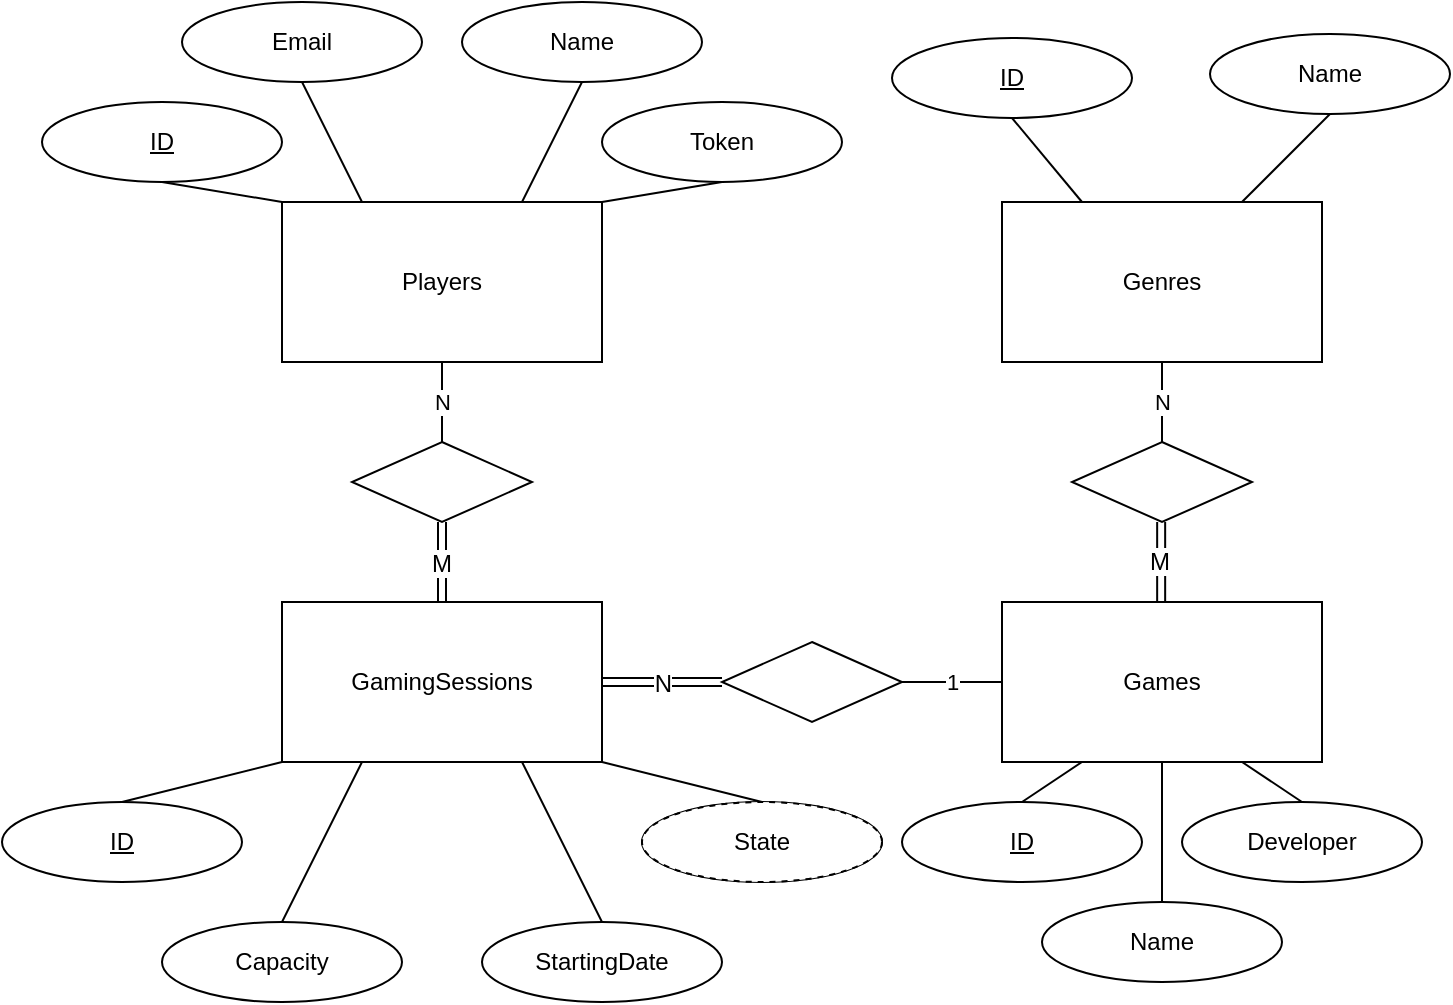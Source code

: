 <mxfile version="21.2.1" type="device">
  <diagram name="Página-1" id="z324TEOrU-183ulHGksf">
    <mxGraphModel dx="1098" dy="544" grid="0" gridSize="10" guides="1" tooltips="1" connect="1" arrows="1" fold="1" page="0" pageScale="1" pageWidth="827" pageHeight="1169" math="0" shadow="0">
      <root>
        <mxCell id="0" />
        <mxCell id="1" parent="0" />
        <mxCell id="6Yoo9tXCnkD-jUMWkpFX-2" value="Players" style="rounded=0;whiteSpace=wrap;html=1;" parent="1" vertex="1">
          <mxGeometry x="160" y="160" width="160" height="80" as="geometry" />
        </mxCell>
        <mxCell id="6Yoo9tXCnkD-jUMWkpFX-3" value="GamingSessions" style="rounded=0;whiteSpace=wrap;html=1;" parent="1" vertex="1">
          <mxGeometry x="160" y="360" width="160" height="80" as="geometry" />
        </mxCell>
        <mxCell id="6Yoo9tXCnkD-jUMWkpFX-4" value="Games" style="rounded=0;whiteSpace=wrap;html=1;" parent="1" vertex="1">
          <mxGeometry x="520" y="360" width="160" height="80" as="geometry" />
        </mxCell>
        <mxCell id="6Yoo9tXCnkD-jUMWkpFX-6" value="Genres" style="rounded=0;whiteSpace=wrap;html=1;" parent="1" vertex="1">
          <mxGeometry x="520" y="160" width="160" height="80" as="geometry" />
        </mxCell>
        <mxCell id="6Yoo9tXCnkD-jUMWkpFX-7" value="" style="rhombus;whiteSpace=wrap;html=1;" parent="1" vertex="1">
          <mxGeometry x="195" y="280" width="90" height="40" as="geometry" />
        </mxCell>
        <mxCell id="6Yoo9tXCnkD-jUMWkpFX-8" value="" style="rhombus;whiteSpace=wrap;html=1;" parent="1" vertex="1">
          <mxGeometry x="380" y="380" width="90" height="40" as="geometry" />
        </mxCell>
        <mxCell id="6Yoo9tXCnkD-jUMWkpFX-9" value="" style="rhombus;whiteSpace=wrap;html=1;" parent="1" vertex="1">
          <mxGeometry x="555" y="280" width="90" height="40" as="geometry" />
        </mxCell>
        <mxCell id="6Yoo9tXCnkD-jUMWkpFX-10" value="N" style="endArrow=none;html=1;rounded=0;exitX=0.5;exitY=0;exitDx=0;exitDy=0;entryX=0.5;entryY=1;entryDx=0;entryDy=0;" parent="1" source="6Yoo9tXCnkD-jUMWkpFX-7" target="6Yoo9tXCnkD-jUMWkpFX-2" edge="1">
          <mxGeometry width="50" height="50" relative="1" as="geometry">
            <mxPoint x="290" y="330" as="sourcePoint" />
            <mxPoint x="340" y="280" as="targetPoint" />
          </mxGeometry>
        </mxCell>
        <mxCell id="6Yoo9tXCnkD-jUMWkpFX-13" value="1" style="endArrow=none;html=1;rounded=0;exitX=1;exitY=0.5;exitDx=0;exitDy=0;entryX=0;entryY=0.5;entryDx=0;entryDy=0;" parent="1" source="6Yoo9tXCnkD-jUMWkpFX-8" target="6Yoo9tXCnkD-jUMWkpFX-4" edge="1">
          <mxGeometry width="50" height="50" relative="1" as="geometry">
            <mxPoint x="270" y="310" as="sourcePoint" />
            <mxPoint x="270" y="270" as="targetPoint" />
          </mxGeometry>
        </mxCell>
        <mxCell id="6Yoo9tXCnkD-jUMWkpFX-15" value="N" style="endArrow=none;html=1;rounded=0;exitX=0.5;exitY=0;exitDx=0;exitDy=0;entryX=0.5;entryY=1;entryDx=0;entryDy=0;" parent="1" source="6Yoo9tXCnkD-jUMWkpFX-9" target="6Yoo9tXCnkD-jUMWkpFX-6" edge="1">
          <mxGeometry width="50" height="50" relative="1" as="geometry">
            <mxPoint x="290" y="330" as="sourcePoint" />
            <mxPoint x="290" y="290" as="targetPoint" />
          </mxGeometry>
        </mxCell>
        <mxCell id="6Yoo9tXCnkD-jUMWkpFX-16" value="Email" style="ellipse;whiteSpace=wrap;html=1;" parent="1" vertex="1">
          <mxGeometry x="110" y="60" width="120" height="40" as="geometry" />
        </mxCell>
        <mxCell id="6Yoo9tXCnkD-jUMWkpFX-18" value="&lt;u&gt;ID&lt;/u&gt;" style="ellipse;whiteSpace=wrap;html=1;" parent="1" vertex="1">
          <mxGeometry x="40" y="110" width="120" height="40" as="geometry" />
        </mxCell>
        <mxCell id="6Yoo9tXCnkD-jUMWkpFX-19" value="Token" style="ellipse;whiteSpace=wrap;html=1;" parent="1" vertex="1">
          <mxGeometry x="320" y="110" width="120" height="40" as="geometry" />
        </mxCell>
        <mxCell id="6Yoo9tXCnkD-jUMWkpFX-20" value="Name" style="ellipse;whiteSpace=wrap;html=1;" parent="1" vertex="1">
          <mxGeometry x="250" y="60" width="120" height="40" as="geometry" />
        </mxCell>
        <mxCell id="6Yoo9tXCnkD-jUMWkpFX-21" value="" style="endArrow=none;html=1;rounded=0;exitX=0.5;exitY=1;exitDx=0;exitDy=0;entryX=0.75;entryY=0;entryDx=0;entryDy=0;" parent="1" source="6Yoo9tXCnkD-jUMWkpFX-20" target="6Yoo9tXCnkD-jUMWkpFX-2" edge="1">
          <mxGeometry width="50" height="50" relative="1" as="geometry">
            <mxPoint x="430" y="240" as="sourcePoint" />
            <mxPoint x="480" y="190" as="targetPoint" />
          </mxGeometry>
        </mxCell>
        <mxCell id="6Yoo9tXCnkD-jUMWkpFX-22" value="" style="endArrow=none;html=1;rounded=0;exitX=0.5;exitY=1;exitDx=0;exitDy=0;entryX=0.25;entryY=0;entryDx=0;entryDy=0;" parent="1" source="6Yoo9tXCnkD-jUMWkpFX-16" target="6Yoo9tXCnkD-jUMWkpFX-2" edge="1">
          <mxGeometry width="50" height="50" relative="1" as="geometry">
            <mxPoint x="320" y="110" as="sourcePoint" />
            <mxPoint x="250" y="170" as="targetPoint" />
          </mxGeometry>
        </mxCell>
        <mxCell id="6Yoo9tXCnkD-jUMWkpFX-23" value="" style="endArrow=none;html=1;rounded=0;exitX=0.5;exitY=1;exitDx=0;exitDy=0;entryX=1;entryY=0;entryDx=0;entryDy=0;" parent="1" source="6Yoo9tXCnkD-jUMWkpFX-19" target="6Yoo9tXCnkD-jUMWkpFX-2" edge="1">
          <mxGeometry width="50" height="50" relative="1" as="geometry">
            <mxPoint x="320" y="110" as="sourcePoint" />
            <mxPoint x="250" y="170" as="targetPoint" />
          </mxGeometry>
        </mxCell>
        <mxCell id="6Yoo9tXCnkD-jUMWkpFX-24" value="" style="endArrow=none;html=1;rounded=0;exitX=0;exitY=0;exitDx=0;exitDy=0;entryX=0.5;entryY=1;entryDx=0;entryDy=0;" parent="1" source="6Yoo9tXCnkD-jUMWkpFX-2" target="6Yoo9tXCnkD-jUMWkpFX-18" edge="1">
          <mxGeometry width="50" height="50" relative="1" as="geometry">
            <mxPoint x="330" y="120" as="sourcePoint" />
            <mxPoint x="260" y="180" as="targetPoint" />
          </mxGeometry>
        </mxCell>
        <mxCell id="6Yoo9tXCnkD-jUMWkpFX-25" value="Capacity" style="ellipse;whiteSpace=wrap;html=1;" parent="1" vertex="1">
          <mxGeometry x="100" y="520" width="120" height="40" as="geometry" />
        </mxCell>
        <mxCell id="6Yoo9tXCnkD-jUMWkpFX-26" value="StartingDate" style="ellipse;whiteSpace=wrap;html=1;" parent="1" vertex="1">
          <mxGeometry x="260" y="520" width="120" height="40" as="geometry" />
        </mxCell>
        <mxCell id="6Yoo9tXCnkD-jUMWkpFX-27" value="&lt;u&gt;ID&lt;/u&gt;" style="ellipse;whiteSpace=wrap;html=1;" parent="1" vertex="1">
          <mxGeometry x="20" y="460" width="120" height="40" as="geometry" />
        </mxCell>
        <mxCell id="6Yoo9tXCnkD-jUMWkpFX-28" value="State" style="ellipse;whiteSpace=wrap;html=1;" parent="1" vertex="1">
          <mxGeometry x="340" y="460" width="120" height="40" as="geometry" />
        </mxCell>
        <mxCell id="6Yoo9tXCnkD-jUMWkpFX-29" value="" style="endArrow=none;html=1;rounded=0;exitX=0;exitY=1;exitDx=0;exitDy=0;entryX=0.5;entryY=0;entryDx=0;entryDy=0;" parent="1" source="6Yoo9tXCnkD-jUMWkpFX-3" target="6Yoo9tXCnkD-jUMWkpFX-27" edge="1">
          <mxGeometry width="50" height="50" relative="1" as="geometry">
            <mxPoint x="170" y="170" as="sourcePoint" />
            <mxPoint x="110" y="160" as="targetPoint" />
          </mxGeometry>
        </mxCell>
        <mxCell id="6Yoo9tXCnkD-jUMWkpFX-30" value="" style="endArrow=none;html=1;rounded=0;exitX=0.25;exitY=1;exitDx=0;exitDy=0;entryX=0.5;entryY=0;entryDx=0;entryDy=0;" parent="1" source="6Yoo9tXCnkD-jUMWkpFX-3" target="6Yoo9tXCnkD-jUMWkpFX-25" edge="1">
          <mxGeometry width="50" height="50" relative="1" as="geometry">
            <mxPoint x="170" y="450" as="sourcePoint" />
            <mxPoint x="90" y="470" as="targetPoint" />
          </mxGeometry>
        </mxCell>
        <mxCell id="6Yoo9tXCnkD-jUMWkpFX-31" value="" style="endArrow=none;html=1;rounded=0;exitX=0.75;exitY=1;exitDx=0;exitDy=0;entryX=0.5;entryY=0;entryDx=0;entryDy=0;" parent="1" source="6Yoo9tXCnkD-jUMWkpFX-3" target="6Yoo9tXCnkD-jUMWkpFX-26" edge="1">
          <mxGeometry width="50" height="50" relative="1" as="geometry">
            <mxPoint x="180" y="460" as="sourcePoint" />
            <mxPoint x="100" y="480" as="targetPoint" />
          </mxGeometry>
        </mxCell>
        <mxCell id="6Yoo9tXCnkD-jUMWkpFX-32" value="" style="endArrow=none;html=1;rounded=0;exitX=0.5;exitY=0;exitDx=0;exitDy=0;entryX=1;entryY=1;entryDx=0;entryDy=0;" parent="1" source="6Yoo9tXCnkD-jUMWkpFX-28" target="6Yoo9tXCnkD-jUMWkpFX-3" edge="1">
          <mxGeometry width="50" height="50" relative="1" as="geometry">
            <mxPoint x="190" y="470" as="sourcePoint" />
            <mxPoint x="110" y="490" as="targetPoint" />
          </mxGeometry>
        </mxCell>
        <mxCell id="6Yoo9tXCnkD-jUMWkpFX-33" value="Name" style="ellipse;whiteSpace=wrap;html=1;" parent="1" vertex="1">
          <mxGeometry x="540" y="510" width="120" height="40" as="geometry" />
        </mxCell>
        <mxCell id="6Yoo9tXCnkD-jUMWkpFX-34" value="&lt;u&gt;ID&lt;/u&gt;" style="ellipse;whiteSpace=wrap;html=1;" parent="1" vertex="1">
          <mxGeometry x="470" y="460" width="120" height="40" as="geometry" />
        </mxCell>
        <mxCell id="6Yoo9tXCnkD-jUMWkpFX-35" value="Developer" style="ellipse;whiteSpace=wrap;html=1;" parent="1" vertex="1">
          <mxGeometry x="610" y="460" width="120" height="40" as="geometry" />
        </mxCell>
        <mxCell id="6Yoo9tXCnkD-jUMWkpFX-36" value="Name" style="ellipse;whiteSpace=wrap;html=1;" parent="1" vertex="1">
          <mxGeometry x="624" y="76" width="120" height="40" as="geometry" />
        </mxCell>
        <mxCell id="6Yoo9tXCnkD-jUMWkpFX-37" value="" style="endArrow=none;html=1;rounded=0;exitX=0.5;exitY=0;exitDx=0;exitDy=0;entryX=0.25;entryY=1;entryDx=0;entryDy=0;" parent="1" source="6Yoo9tXCnkD-jUMWkpFX-34" target="6Yoo9tXCnkD-jUMWkpFX-4" edge="1">
          <mxGeometry width="50" height="50" relative="1" as="geometry">
            <mxPoint x="570" y="320" as="sourcePoint" />
            <mxPoint x="620" y="270" as="targetPoint" />
          </mxGeometry>
        </mxCell>
        <mxCell id="6Yoo9tXCnkD-jUMWkpFX-38" value="" style="endArrow=none;html=1;rounded=0;exitX=0.5;exitY=0;exitDx=0;exitDy=0;entryX=0.75;entryY=1;entryDx=0;entryDy=0;" parent="1" source="6Yoo9tXCnkD-jUMWkpFX-35" target="6Yoo9tXCnkD-jUMWkpFX-4" edge="1">
          <mxGeometry width="50" height="50" relative="1" as="geometry">
            <mxPoint x="540" y="470" as="sourcePoint" />
            <mxPoint x="570" y="450" as="targetPoint" />
          </mxGeometry>
        </mxCell>
        <mxCell id="6Yoo9tXCnkD-jUMWkpFX-39" value="" style="endArrow=none;html=1;rounded=0;exitX=0.5;exitY=0;exitDx=0;exitDy=0;entryX=0.5;entryY=1;entryDx=0;entryDy=0;" parent="1" source="6Yoo9tXCnkD-jUMWkpFX-33" target="6Yoo9tXCnkD-jUMWkpFX-4" edge="1">
          <mxGeometry width="50" height="50" relative="1" as="geometry">
            <mxPoint x="550" y="480" as="sourcePoint" />
            <mxPoint x="580" y="460" as="targetPoint" />
          </mxGeometry>
        </mxCell>
        <mxCell id="6Yoo9tXCnkD-jUMWkpFX-40" value="" style="endArrow=none;html=1;rounded=0;entryX=0.5;entryY=1;entryDx=0;entryDy=0;exitX=0.75;exitY=0;exitDx=0;exitDy=0;" parent="1" source="6Yoo9tXCnkD-jUMWkpFX-6" target="6Yoo9tXCnkD-jUMWkpFX-36" edge="1">
          <mxGeometry width="50" height="50" relative="1" as="geometry">
            <mxPoint x="560" y="490" as="sourcePoint" />
            <mxPoint x="590" y="470" as="targetPoint" />
          </mxGeometry>
        </mxCell>
        <mxCell id="6Yoo9tXCnkD-jUMWkpFX-41" value="State" style="ellipse;whiteSpace=wrap;html=1;align=center;dashed=1;" parent="1" vertex="1">
          <mxGeometry x="340" y="460" width="120" height="40" as="geometry" />
        </mxCell>
        <mxCell id="6Yoo9tXCnkD-jUMWkpFX-42" value="" style="shape=link;html=1;rounded=0;exitX=0.5;exitY=1;exitDx=0;exitDy=0;" parent="1" source="6Yoo9tXCnkD-jUMWkpFX-7" edge="1">
          <mxGeometry relative="1" as="geometry">
            <mxPoint x="240" y="330" as="sourcePoint" />
            <mxPoint x="240" y="360" as="targetPoint" />
          </mxGeometry>
        </mxCell>
        <mxCell id="6Yoo9tXCnkD-jUMWkpFX-43" value="M" style="resizable=0;html=1;whiteSpace=wrap;align=right;verticalAlign=bottom;labelBackgroundColor=default;" parent="6Yoo9tXCnkD-jUMWkpFX-42" connectable="0" vertex="1">
          <mxGeometry x="1" relative="1" as="geometry">
            <mxPoint x="6" y="-11" as="offset" />
          </mxGeometry>
        </mxCell>
        <mxCell id="6Yoo9tXCnkD-jUMWkpFX-44" value="" style="shape=link;html=1;rounded=0;entryX=1;entryY=0.5;entryDx=0;entryDy=0;exitX=0;exitY=0.5;exitDx=0;exitDy=0;" parent="1" source="6Yoo9tXCnkD-jUMWkpFX-8" target="6Yoo9tXCnkD-jUMWkpFX-3" edge="1">
          <mxGeometry relative="1" as="geometry">
            <mxPoint x="240" y="390" as="sourcePoint" />
            <mxPoint x="400" y="390" as="targetPoint" />
          </mxGeometry>
        </mxCell>
        <mxCell id="6Yoo9tXCnkD-jUMWkpFX-45" value="N" style="resizable=0;html=1;whiteSpace=wrap;align=right;verticalAlign=bottom;labelBackgroundColor=default;" parent="6Yoo9tXCnkD-jUMWkpFX-44" connectable="0" vertex="1">
          <mxGeometry x="1" relative="1" as="geometry">
            <mxPoint x="36" y="9" as="offset" />
          </mxGeometry>
        </mxCell>
        <mxCell id="6Yoo9tXCnkD-jUMWkpFX-48" value="" style="shape=link;html=1;rounded=0;exitX=0.5;exitY=1;exitDx=0;exitDy=0;" parent="1" edge="1">
          <mxGeometry relative="1" as="geometry">
            <mxPoint x="599.58" y="320" as="sourcePoint" />
            <mxPoint x="599.58" y="360" as="targetPoint" />
          </mxGeometry>
        </mxCell>
        <mxCell id="6Yoo9tXCnkD-jUMWkpFX-49" value="M" style="resizable=0;html=1;whiteSpace=wrap;align=right;verticalAlign=bottom;labelBackgroundColor=default;" parent="6Yoo9tXCnkD-jUMWkpFX-48" connectable="0" vertex="1">
          <mxGeometry x="1" relative="1" as="geometry">
            <mxPoint x="6" y="-12" as="offset" />
          </mxGeometry>
        </mxCell>
        <mxCell id="pKMS26c69im4-2R3Q26V-1" value="&lt;u&gt;ID&lt;/u&gt;" style="ellipse;whiteSpace=wrap;html=1;" vertex="1" parent="1">
          <mxGeometry x="465" y="78" width="120" height="40" as="geometry" />
        </mxCell>
        <mxCell id="pKMS26c69im4-2R3Q26V-2" value="" style="endArrow=none;html=1;rounded=0;entryX=0.5;entryY=1;entryDx=0;entryDy=0;exitX=0.25;exitY=0;exitDx=0;exitDy=0;" edge="1" parent="1" target="pKMS26c69im4-2R3Q26V-1" source="6Yoo9tXCnkD-jUMWkpFX-6">
          <mxGeometry width="50" height="50" relative="1" as="geometry">
            <mxPoint x="488" y="162" as="sourcePoint" />
            <mxPoint x="445" y="472" as="targetPoint" />
          </mxGeometry>
        </mxCell>
      </root>
    </mxGraphModel>
  </diagram>
</mxfile>
